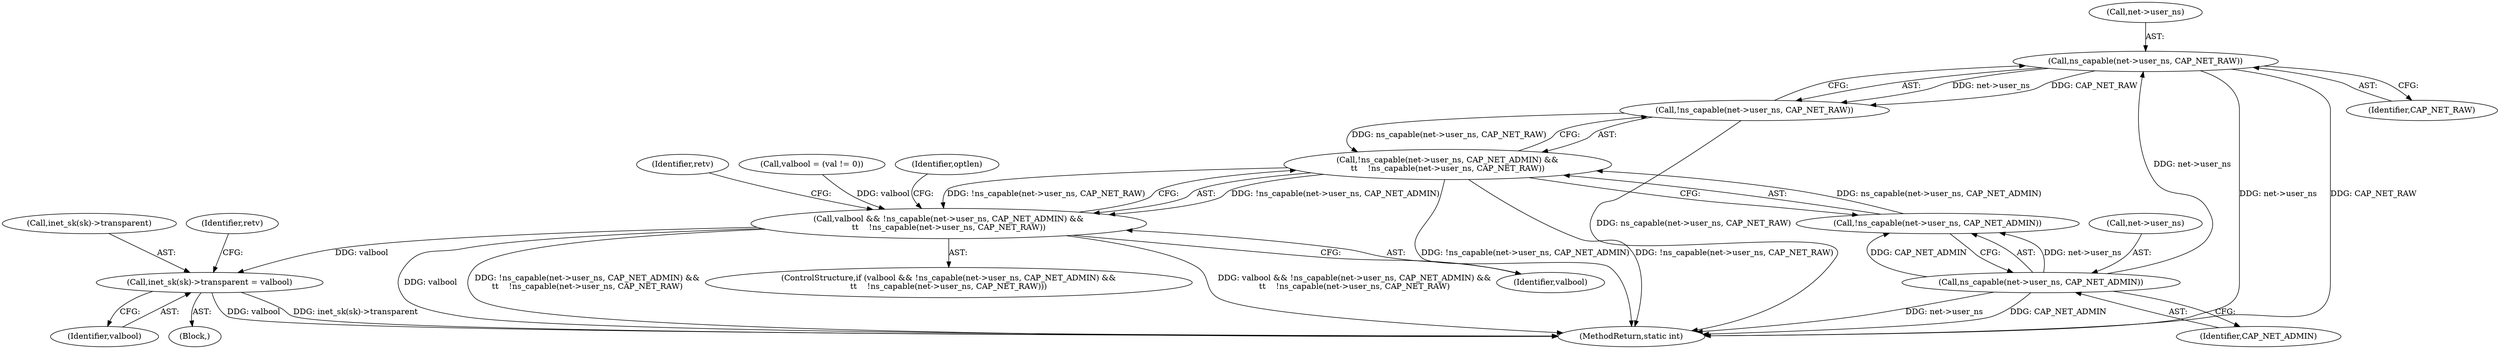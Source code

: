 digraph "0_linux_45f6fad84cc305103b28d73482b344d7f5b76f39_11@pointer" {
"1000753" [label="(Call,ns_capable(net->user_ns, CAP_NET_RAW))"];
"1000747" [label="(Call,ns_capable(net->user_ns, CAP_NET_ADMIN))"];
"1000752" [label="(Call,!ns_capable(net->user_ns, CAP_NET_RAW))"];
"1000745" [label="(Call,!ns_capable(net->user_ns, CAP_NET_ADMIN) &&\n\t\t    !ns_capable(net->user_ns, CAP_NET_RAW))"];
"1000743" [label="(Call,valbool && !ns_capable(net->user_ns, CAP_NET_ADMIN) &&\n\t\t    !ns_capable(net->user_ns, CAP_NET_RAW))"];
"1000770" [label="(Call,inet_sk(sk)->transparent = valbool)"];
"1000751" [label="(Identifier,CAP_NET_ADMIN)"];
"1000742" [label="(ControlStructure,if (valbool && !ns_capable(net->user_ns, CAP_NET_ADMIN) &&\n\t\t    !ns_capable(net->user_ns, CAP_NET_RAW)))"];
"1000753" [label="(Call,ns_capable(net->user_ns, CAP_NET_RAW))"];
"1000757" [label="(Identifier,CAP_NET_RAW)"];
"1000777" [label="(Identifier,retv)"];
"1000170" [label="(Call,valbool = (val != 0))"];
"1000775" [label="(Identifier,valbool)"];
"1000770" [label="(Call,inet_sk(sk)->transparent = valbool)"];
"1000743" [label="(Call,valbool && !ns_capable(net->user_ns, CAP_NET_ADMIN) &&\n\t\t    !ns_capable(net->user_ns, CAP_NET_RAW))"];
"1000766" [label="(Identifier,optlen)"];
"1002065" [label="(MethodReturn,static int)"];
"1000191" [label="(Block,)"];
"1000754" [label="(Call,net->user_ns)"];
"1000746" [label="(Call,!ns_capable(net->user_ns, CAP_NET_ADMIN))"];
"1000760" [label="(Identifier,retv)"];
"1000744" [label="(Identifier,valbool)"];
"1000752" [label="(Call,!ns_capable(net->user_ns, CAP_NET_RAW))"];
"1000745" [label="(Call,!ns_capable(net->user_ns, CAP_NET_ADMIN) &&\n\t\t    !ns_capable(net->user_ns, CAP_NET_RAW))"];
"1000747" [label="(Call,ns_capable(net->user_ns, CAP_NET_ADMIN))"];
"1000771" [label="(Call,inet_sk(sk)->transparent)"];
"1000748" [label="(Call,net->user_ns)"];
"1000753" -> "1000752"  [label="AST: "];
"1000753" -> "1000757"  [label="CFG: "];
"1000754" -> "1000753"  [label="AST: "];
"1000757" -> "1000753"  [label="AST: "];
"1000752" -> "1000753"  [label="CFG: "];
"1000753" -> "1002065"  [label="DDG: net->user_ns"];
"1000753" -> "1002065"  [label="DDG: CAP_NET_RAW"];
"1000753" -> "1000752"  [label="DDG: net->user_ns"];
"1000753" -> "1000752"  [label="DDG: CAP_NET_RAW"];
"1000747" -> "1000753"  [label="DDG: net->user_ns"];
"1000747" -> "1000746"  [label="AST: "];
"1000747" -> "1000751"  [label="CFG: "];
"1000748" -> "1000747"  [label="AST: "];
"1000751" -> "1000747"  [label="AST: "];
"1000746" -> "1000747"  [label="CFG: "];
"1000747" -> "1002065"  [label="DDG: CAP_NET_ADMIN"];
"1000747" -> "1002065"  [label="DDG: net->user_ns"];
"1000747" -> "1000746"  [label="DDG: net->user_ns"];
"1000747" -> "1000746"  [label="DDG: CAP_NET_ADMIN"];
"1000752" -> "1000745"  [label="AST: "];
"1000745" -> "1000752"  [label="CFG: "];
"1000752" -> "1002065"  [label="DDG: ns_capable(net->user_ns, CAP_NET_RAW)"];
"1000752" -> "1000745"  [label="DDG: ns_capable(net->user_ns, CAP_NET_RAW)"];
"1000745" -> "1000743"  [label="AST: "];
"1000745" -> "1000746"  [label="CFG: "];
"1000746" -> "1000745"  [label="AST: "];
"1000743" -> "1000745"  [label="CFG: "];
"1000745" -> "1002065"  [label="DDG: !ns_capable(net->user_ns, CAP_NET_ADMIN)"];
"1000745" -> "1002065"  [label="DDG: !ns_capable(net->user_ns, CAP_NET_RAW)"];
"1000745" -> "1000743"  [label="DDG: !ns_capable(net->user_ns, CAP_NET_ADMIN)"];
"1000745" -> "1000743"  [label="DDG: !ns_capable(net->user_ns, CAP_NET_RAW)"];
"1000746" -> "1000745"  [label="DDG: ns_capable(net->user_ns, CAP_NET_ADMIN)"];
"1000743" -> "1000742"  [label="AST: "];
"1000743" -> "1000744"  [label="CFG: "];
"1000744" -> "1000743"  [label="AST: "];
"1000760" -> "1000743"  [label="CFG: "];
"1000766" -> "1000743"  [label="CFG: "];
"1000743" -> "1002065"  [label="DDG: valbool"];
"1000743" -> "1002065"  [label="DDG: !ns_capable(net->user_ns, CAP_NET_ADMIN) &&\n\t\t    !ns_capable(net->user_ns, CAP_NET_RAW)"];
"1000743" -> "1002065"  [label="DDG: valbool && !ns_capable(net->user_ns, CAP_NET_ADMIN) &&\n\t\t    !ns_capable(net->user_ns, CAP_NET_RAW)"];
"1000170" -> "1000743"  [label="DDG: valbool"];
"1000743" -> "1000770"  [label="DDG: valbool"];
"1000770" -> "1000191"  [label="AST: "];
"1000770" -> "1000775"  [label="CFG: "];
"1000771" -> "1000770"  [label="AST: "];
"1000775" -> "1000770"  [label="AST: "];
"1000777" -> "1000770"  [label="CFG: "];
"1000770" -> "1002065"  [label="DDG: valbool"];
"1000770" -> "1002065"  [label="DDG: inet_sk(sk)->transparent"];
}
